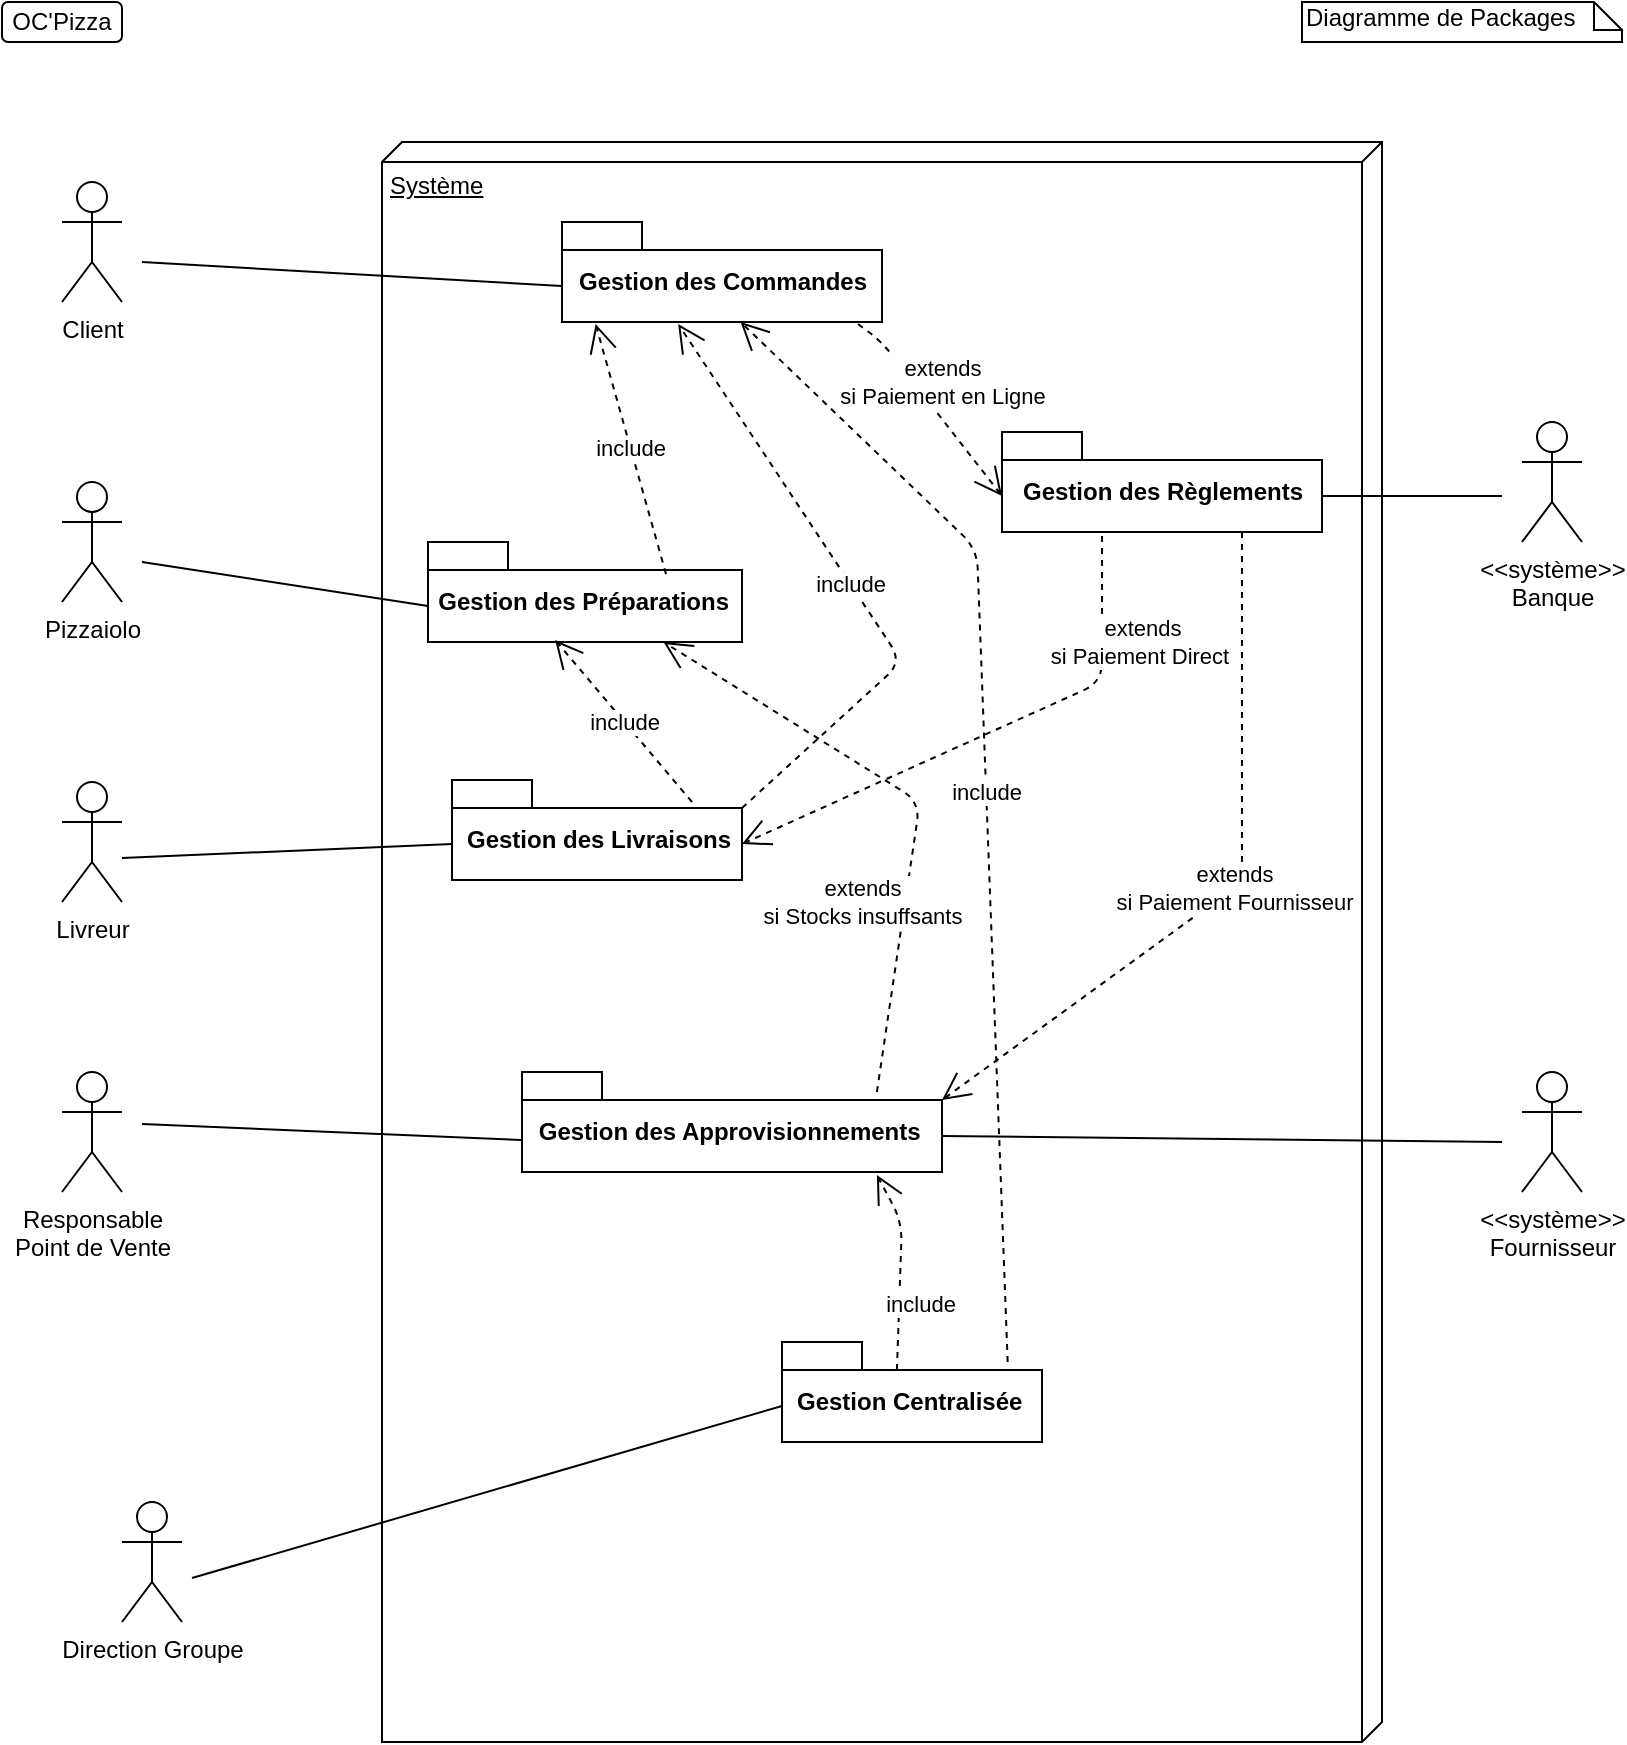<mxfile version="12.2.6" type="device" pages="1"><diagram id="ZVZr_ygmx5iWLDqqZzpk" name="Page-1"><mxGraphModel dx="1163" dy="694" grid="1" gridSize="10" guides="1" tooltips="1" connect="1" arrows="1" fold="1" page="1" pageScale="1" pageWidth="827" pageHeight="1169" math="0" shadow="0"><root><mxCell id="0"/><mxCell id="1" parent="0"/><mxCell id="I3xz4EAyxgx8Sqjfjvf--6" value="Système" style="verticalAlign=top;align=left;spacingTop=8;spacingLeft=2;spacingRight=12;shape=cube;size=10;direction=south;fontStyle=4;html=1;" vertex="1" parent="1"><mxGeometry x="200" y="80" width="500" height="800" as="geometry"/></mxCell><mxCell id="HdKIo4G3xb_w0U2Cbs_q-2" value="OC'Pizza" style="rounded=1;whiteSpace=wrap;html=1;" parent="1" vertex="1"><mxGeometry x="10" y="10" width="60" height="20" as="geometry"/></mxCell><mxCell id="HdKIo4G3xb_w0U2Cbs_q-4" value="Diagramme de Packages" style="shape=note;whiteSpace=wrap;html=1;size=14;verticalAlign=top;align=left;spacingTop=-6;" parent="1" vertex="1"><mxGeometry x="660" y="10" width="160" height="20" as="geometry"/></mxCell><mxCell id="HdKIo4G3xb_w0U2Cbs_q-5" value="Client" style="shape=umlActor;verticalLabelPosition=bottom;labelBackgroundColor=#ffffff;verticalAlign=top;html=1;" parent="1" vertex="1"><mxGeometry x="40" y="100" width="30" height="60" as="geometry"/></mxCell><mxCell id="HdKIo4G3xb_w0U2Cbs_q-6" value="Gestion des Commandes" style="shape=folder;fontStyle=1;spacingTop=10;tabWidth=40;tabHeight=14;tabPosition=left;html=1;" parent="1" vertex="1"><mxGeometry x="290" y="120" width="160" height="50" as="geometry"/></mxCell><mxCell id="HdKIo4G3xb_w0U2Cbs_q-7" value="Livreur" style="shape=umlActor;verticalLabelPosition=bottom;labelBackgroundColor=#ffffff;verticalAlign=top;html=1;" parent="1" vertex="1"><mxGeometry x="40" y="400" width="30" height="60" as="geometry"/></mxCell><mxCell id="HdKIo4G3xb_w0U2Cbs_q-8" value="Pizzaiolo" style="shape=umlActor;verticalLabelPosition=bottom;labelBackgroundColor=#ffffff;verticalAlign=top;html=1;" parent="1" vertex="1"><mxGeometry x="40" y="250" width="30" height="60" as="geometry"/></mxCell><mxCell id="HdKIo4G3xb_w0U2Cbs_q-9" value="Gestion des Préparations&amp;nbsp;" style="shape=folder;fontStyle=1;spacingTop=10;tabWidth=40;tabHeight=14;tabPosition=left;html=1;" parent="1" vertex="1"><mxGeometry x="223" y="280" width="157" height="50" as="geometry"/></mxCell><mxCell id="HdKIo4G3xb_w0U2Cbs_q-12" value="Responsable&lt;br&gt;Point de Vente" style="shape=umlActor;verticalLabelPosition=bottom;labelBackgroundColor=#ffffff;verticalAlign=top;html=1;" parent="1" vertex="1"><mxGeometry x="40" y="545" width="30" height="60" as="geometry"/></mxCell><mxCell id="HdKIo4G3xb_w0U2Cbs_q-14" value="Gestion des Approvisionnements&amp;nbsp;" style="shape=folder;fontStyle=1;spacingTop=10;tabWidth=40;tabHeight=14;tabPosition=left;html=1;" parent="1" vertex="1"><mxGeometry x="270" y="545" width="210" height="50" as="geometry"/></mxCell><mxCell id="HdKIo4G3xb_w0U2Cbs_q-15" value="Direction Groupe" style="shape=umlActor;verticalLabelPosition=bottom;labelBackgroundColor=#ffffff;verticalAlign=top;html=1;" parent="1" vertex="1"><mxGeometry x="70" y="760" width="30" height="60" as="geometry"/></mxCell><mxCell id="HdKIo4G3xb_w0U2Cbs_q-16" value="Gestion Centralisée&amp;nbsp;" style="shape=folder;fontStyle=1;spacingTop=10;tabWidth=40;tabHeight=14;tabPosition=left;html=1;" parent="1" vertex="1"><mxGeometry x="400" y="680" width="130" height="50" as="geometry"/></mxCell><mxCell id="HdKIo4G3xb_w0U2Cbs_q-17" value="&amp;lt;&amp;lt;système&amp;gt;&amp;gt;&lt;br&gt;Banque" style="shape=umlActor;verticalLabelPosition=bottom;labelBackgroundColor=#ffffff;verticalAlign=top;html=1;" parent="1" vertex="1"><mxGeometry x="770" y="220" width="30" height="60" as="geometry"/></mxCell><mxCell id="IxdatQecGYE1X899Vrqu-1" value="Gestion des Livraisons" style="shape=folder;fontStyle=1;spacingTop=10;tabWidth=40;tabHeight=14;tabPosition=left;html=1;" parent="1" vertex="1"><mxGeometry x="235" y="399" width="145" height="50" as="geometry"/></mxCell><mxCell id="IxdatQecGYE1X899Vrqu-2" value="" style="endArrow=none;html=1;entryX=0;entryY=0;entryDx=0;entryDy=32;entryPerimeter=0;" parent="1" target="HdKIo4G3xb_w0U2Cbs_q-6" edge="1"><mxGeometry width="50" height="50" relative="1" as="geometry"><mxPoint x="80" y="140" as="sourcePoint"/><mxPoint x="170" y="90" as="targetPoint"/><Array as="points"/></mxGeometry></mxCell><mxCell id="IxdatQecGYE1X899Vrqu-3" value="" style="endArrow=none;html=1;entryX=0;entryY=0;entryDx=0;entryDy=32;entryPerimeter=0;" parent="1" target="HdKIo4G3xb_w0U2Cbs_q-9" edge="1"><mxGeometry width="50" height="50" relative="1" as="geometry"><mxPoint x="80" y="290" as="sourcePoint"/><mxPoint x="310" y="359.52" as="targetPoint"/><Array as="points"/></mxGeometry></mxCell><mxCell id="IxdatQecGYE1X899Vrqu-4" value="" style="endArrow=none;html=1;entryX=0;entryY=0;entryDx=0;entryDy=32;entryPerimeter=0;" parent="1" target="IxdatQecGYE1X899Vrqu-1" edge="1"><mxGeometry width="50" height="50" relative="1" as="geometry"><mxPoint x="70" y="438" as="sourcePoint"/><mxPoint x="300" y="460" as="targetPoint"/><Array as="points"/></mxGeometry></mxCell><mxCell id="IxdatQecGYE1X899Vrqu-5" value="" style="endArrow=none;html=1;" parent="1" edge="1"><mxGeometry width="50" height="50" relative="1" as="geometry"><mxPoint x="80" y="571" as="sourcePoint"/><mxPoint x="270" y="579" as="targetPoint"/><Array as="points"/></mxGeometry></mxCell><mxCell id="IxdatQecGYE1X899Vrqu-6" value="" style="endArrow=none;html=1;entryX=0;entryY=0;entryDx=0;entryDy=32;entryPerimeter=0;" parent="1" target="HdKIo4G3xb_w0U2Cbs_q-16" edge="1"><mxGeometry width="50" height="50" relative="1" as="geometry"><mxPoint x="105" y="798" as="sourcePoint"/><mxPoint x="305" y="802" as="targetPoint"/><Array as="points"/></mxGeometry></mxCell><mxCell id="IxdatQecGYE1X899Vrqu-7" value="" style="endArrow=none;html=1;exitX=0;exitY=0;exitDx=160;exitDy=32;exitPerimeter=0;" parent="1" source="I3xz4EAyxgx8Sqjfjvf--2" edge="1"><mxGeometry width="50" height="50" relative="1" as="geometry"><mxPoint x="520" y="150.5" as="sourcePoint"/><mxPoint x="760" y="257" as="targetPoint"/><Array as="points"/></mxGeometry></mxCell><mxCell id="JQCB7Ql01NcaBx2Nnkqn-1" value="&amp;lt;&amp;lt;système&amp;gt;&amp;gt;&lt;br&gt;Fournisseur" style="shape=umlActor;verticalLabelPosition=bottom;labelBackgroundColor=#ffffff;verticalAlign=top;html=1;" parent="1" vertex="1"><mxGeometry x="770" y="545" width="30" height="60" as="geometry"/></mxCell><mxCell id="JQCB7Ql01NcaBx2Nnkqn-2" value="" style="endArrow=none;html=1;exitX=0;exitY=0;exitDx=210;exitDy=32;exitPerimeter=0;" parent="1" source="HdKIo4G3xb_w0U2Cbs_q-14" edge="1"><mxGeometry width="50" height="50" relative="1" as="geometry"><mxPoint x="660" y="640" as="sourcePoint"/><mxPoint x="760" y="580" as="targetPoint"/></mxGeometry></mxCell><mxCell id="JQCB7Ql01NcaBx2Nnkqn-5" value="include" style="endArrow=open;endSize=12;dashed=1;html=1;entryX=0.105;entryY=1.02;entryDx=0;entryDy=0;entryPerimeter=0;exitX=0.758;exitY=0.32;exitDx=0;exitDy=0;exitPerimeter=0;" parent="1" target="HdKIo4G3xb_w0U2Cbs_q-6" edge="1" source="HdKIo4G3xb_w0U2Cbs_q-9"><mxGeometry width="160" relative="1" as="geometry"><mxPoint x="365" y="290" as="sourcePoint"/><mxPoint x="390" y="219.5" as="targetPoint"/><mxPoint as="offset"/></mxGeometry></mxCell><mxCell id="JQCB7Ql01NcaBx2Nnkqn-6" value="extends&lt;br&gt;si Stocks insuffsants" style="endArrow=open;endSize=12;dashed=1;html=1;entryX=0.75;entryY=1;entryDx=0;entryDy=0;entryPerimeter=0;exitX=0.845;exitY=0.2;exitDx=0;exitDy=0;exitPerimeter=0;" parent="1" source="HdKIo4G3xb_w0U2Cbs_q-14" target="HdKIo4G3xb_w0U2Cbs_q-9" edge="1"><mxGeometry x="-0.376" y="21" width="160" relative="1" as="geometry"><mxPoint x="466" y="550" as="sourcePoint"/><mxPoint x="570" y="500" as="targetPoint"/><Array as="points"><mxPoint x="469" y="410"/></Array><mxPoint as="offset"/></mxGeometry></mxCell><mxCell id="JQCB7Ql01NcaBx2Nnkqn-8" value="include" style="endArrow=open;endSize=12;dashed=1;html=1;entryX=0.405;entryY=0.98;entryDx=0;entryDy=0;entryPerimeter=0;" parent="1" target="HdKIo4G3xb_w0U2Cbs_q-9" edge="1"><mxGeometry width="160" relative="1" as="geometry"><mxPoint x="355" y="410" as="sourcePoint"/><mxPoint x="510" y="410.5" as="targetPoint"/><Array as="points"/><mxPoint as="offset"/></mxGeometry></mxCell><mxCell id="JQCB7Ql01NcaBx2Nnkqn-12" value="include" style="endArrow=open;endSize=12;dashed=1;html=1;entryX=0.363;entryY=1.02;entryDx=0;entryDy=0;entryPerimeter=0;exitX=0;exitY=0;exitDx=145;exitDy=14;exitPerimeter=0;" parent="1" edge="1" target="HdKIo4G3xb_w0U2Cbs_q-6" source="IxdatQecGYE1X899Vrqu-1"><mxGeometry width="160" relative="1" as="geometry"><mxPoint x="405" y="410" as="sourcePoint"/><mxPoint x="444" y="220" as="targetPoint"/><Array as="points"><mxPoint x="460" y="340"/></Array></mxGeometry></mxCell><mxCell id="JQCB7Ql01NcaBx2Nnkqn-19" value="include" style="endArrow=open;endSize=12;dashed=1;html=1;exitX=0.442;exitY=0.28;exitDx=0;exitDy=0;exitPerimeter=0;entryX=0.845;entryY=1.03;entryDx=0;entryDy=0;entryPerimeter=0;" parent="1" source="HdKIo4G3xb_w0U2Cbs_q-16" target="HdKIo4G3xb_w0U2Cbs_q-14" edge="1"><mxGeometry x="-0.349" y="-10" width="160" relative="1" as="geometry"><mxPoint x="503.5" y="694" as="sourcePoint"/><mxPoint x="430" y="466.5" as="targetPoint"/><Array as="points"><mxPoint x="460" y="620"/></Array><mxPoint as="offset"/></mxGeometry></mxCell><mxCell id="j5gkcrr4GtRnIzvSabDF-4" value="include" style="endArrow=open;endSize=12;dashed=1;html=1;exitX=0.868;exitY=0.2;exitDx=0;exitDy=0;exitPerimeter=0;entryX=0.558;entryY=1;entryDx=0;entryDy=0;entryPerimeter=0;" parent="1" source="HdKIo4G3xb_w0U2Cbs_q-16" edge="1" target="HdKIo4G3xb_w0U2Cbs_q-6"><mxGeometry width="160" relative="1" as="geometry"><mxPoint x="547.5" y="375.808" as="sourcePoint"/><mxPoint x="480.18" y="220" as="targetPoint"/><Array as="points"><mxPoint x="497.5" y="283.5"/></Array></mxGeometry></mxCell><mxCell id="I3xz4EAyxgx8Sqjfjvf--2" value="Gestion des Règlements" style="shape=folder;fontStyle=1;spacingTop=10;tabWidth=40;tabHeight=14;tabPosition=left;html=1;" vertex="1" parent="1"><mxGeometry x="510" y="225" width="160" height="50" as="geometry"/></mxCell><mxCell id="I3xz4EAyxgx8Sqjfjvf--3" value="extends&lt;br&gt;si Paiement en Ligne" style="endArrow=open;endSize=12;dashed=1;html=1;entryX=0;entryY=0;entryDx=0;entryDy=32;entryPerimeter=0;exitX=0.925;exitY=1.02;exitDx=0;exitDy=0;exitPerimeter=0;" edge="1" parent="1" source="HdKIo4G3xb_w0U2Cbs_q-6" target="I3xz4EAyxgx8Sqjfjvf--2"><mxGeometry x="-0.126" y="11" width="160" relative="1" as="geometry"><mxPoint x="450" y="177" as="sourcePoint"/><mxPoint x="610" y="177" as="targetPoint"/><Array as="points"><mxPoint x="450" y="180"/></Array><mxPoint as="offset"/></mxGeometry></mxCell><mxCell id="I3xz4EAyxgx8Sqjfjvf--4" value="extends&lt;br&gt;si Paiement Direct&amp;nbsp;" style="endArrow=open;endSize=12;dashed=1;html=1;entryX=0;entryY=0;entryDx=145;entryDy=32;entryPerimeter=0;" edge="1" parent="1" target="IxdatQecGYE1X899Vrqu-1"><mxGeometry x="-0.608" y="20" width="160" relative="1" as="geometry"><mxPoint x="560" y="277" as="sourcePoint"/><mxPoint x="720" y="440" as="targetPoint"/><Array as="points"><mxPoint x="560" y="320"/><mxPoint x="560" y="350"/></Array><mxPoint as="offset"/></mxGeometry></mxCell><mxCell id="I3xz4EAyxgx8Sqjfjvf--5" value="extends&lt;br&gt;si Paiement Fournisseur" style="endArrow=open;endSize=12;dashed=1;html=1;entryX=0;entryY=0;entryDx=210;entryDy=14;entryPerimeter=0;exitX=0.75;exitY=1;exitDx=0;exitDy=0;exitPerimeter=0;" edge="1" parent="1" source="I3xz4EAyxgx8Sqjfjvf--2" target="HdKIo4G3xb_w0U2Cbs_q-14"><mxGeometry width="160" relative="1" as="geometry"><mxPoint x="710" y="330" as="sourcePoint"/><mxPoint x="590" y="440" as="targetPoint"/><Array as="points"><mxPoint x="630" y="450"/></Array></mxGeometry></mxCell></root></mxGraphModel></diagram></mxfile>